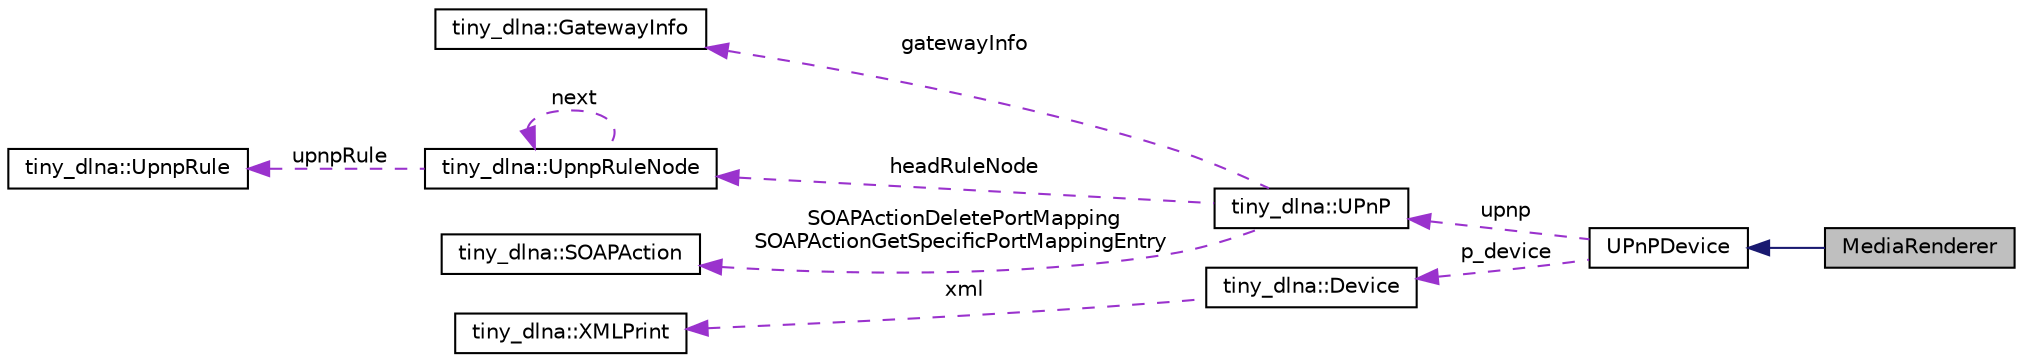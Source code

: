 digraph "MediaRenderer"
{
 // LATEX_PDF_SIZE
  edge [fontname="Helvetica",fontsize="10",labelfontname="Helvetica",labelfontsize="10"];
  node [fontname="Helvetica",fontsize="10",shape=record];
  rankdir="LR";
  Node1 [label="MediaRenderer",height=0.2,width=0.4,color="black", fillcolor="grey75", style="filled", fontcolor="black",tooltip="MediaRenderer UPnP Device."];
  Node2 -> Node1 [dir="back",color="midnightblue",fontsize="10",style="solid",fontname="Helvetica"];
  Node2 [label="UPnPDevice",height=0.2,width=0.4,color="black", fillcolor="white", style="filled",URL="$classUPnPDevice.html",tooltip="Abstract UPnPDevice."];
  Node3 -> Node2 [dir="back",color="darkorchid3",fontsize="10",style="dashed",label=" upnp" ,fontname="Helvetica"];
  Node3 [label="tiny_dlna::UPnP",height=0.2,width=0.4,color="black", fillcolor="white", style="filled",URL="$classtiny__dlna_1_1UPnP.html",tooltip=" "];
  Node4 -> Node3 [dir="back",color="darkorchid3",fontsize="10",style="dashed",label=" gatewayInfo" ,fontname="Helvetica"];
  Node4 [label="tiny_dlna::GatewayInfo",height=0.2,width=0.4,color="black", fillcolor="white", style="filled",URL="$structtiny__dlna_1_1GatewayInfo.html",tooltip=" "];
  Node5 -> Node3 [dir="back",color="darkorchid3",fontsize="10",style="dashed",label=" headRuleNode" ,fontname="Helvetica"];
  Node5 [label="tiny_dlna::UpnpRuleNode",height=0.2,width=0.4,color="black", fillcolor="white", style="filled",URL="$structtiny__dlna_1_1UpnpRuleNode.html",tooltip=" "];
  Node5 -> Node5 [dir="back",color="darkorchid3",fontsize="10",style="dashed",label=" next" ,fontname="Helvetica"];
  Node6 -> Node5 [dir="back",color="darkorchid3",fontsize="10",style="dashed",label=" upnpRule" ,fontname="Helvetica"];
  Node6 [label="tiny_dlna::UpnpRule",height=0.2,width=0.4,color="black", fillcolor="white", style="filled",URL="$structtiny__dlna_1_1UpnpRule.html",tooltip=" "];
  Node7 -> Node3 [dir="back",color="darkorchid3",fontsize="10",style="dashed",label=" SOAPActionDeletePortMapping\nSOAPActionGetSpecificPortMappingEntry" ,fontname="Helvetica"];
  Node7 [label="tiny_dlna::SOAPAction",height=0.2,width=0.4,color="black", fillcolor="white", style="filled",URL="$structtiny__dlna_1_1SOAPAction.html",tooltip=" "];
  Node8 -> Node2 [dir="back",color="darkorchid3",fontsize="10",style="dashed",label=" p_device" ,fontname="Helvetica"];
  Node8 [label="tiny_dlna::Device",height=0.2,width=0.4,color="black", fillcolor="white", style="filled",URL="$classtiny__dlna_1_1Device.html",tooltip="Print Device XML using urn:schemas-upnp-org:device-1-0\"."];
  Node9 -> Node8 [dir="back",color="darkorchid3",fontsize="10",style="dashed",label=" xml" ,fontname="Helvetica"];
  Node9 [label="tiny_dlna::XMLPrint",height=0.2,width=0.4,color="black", fillcolor="white", style="filled",URL="$structtiny__dlna_1_1XMLPrint.html",tooltip=" "];
}

